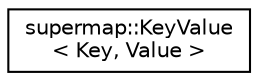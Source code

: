 digraph "Graphical Class Hierarchy"
{
 // LATEX_PDF_SIZE
  edge [fontname="Helvetica",fontsize="10",labelfontname="Helvetica",labelfontsize="10"];
  node [fontname="Helvetica",fontsize="10",shape=record];
  rankdir="LR";
  Node0 [label="supermap::KeyValue\l\< Key, Value \>",height=0.2,width=0.4,color="black", fillcolor="white", style="filled",URL="$structsupermap_1_1KeyValue.html",tooltip="Pair of key and value."];
}

